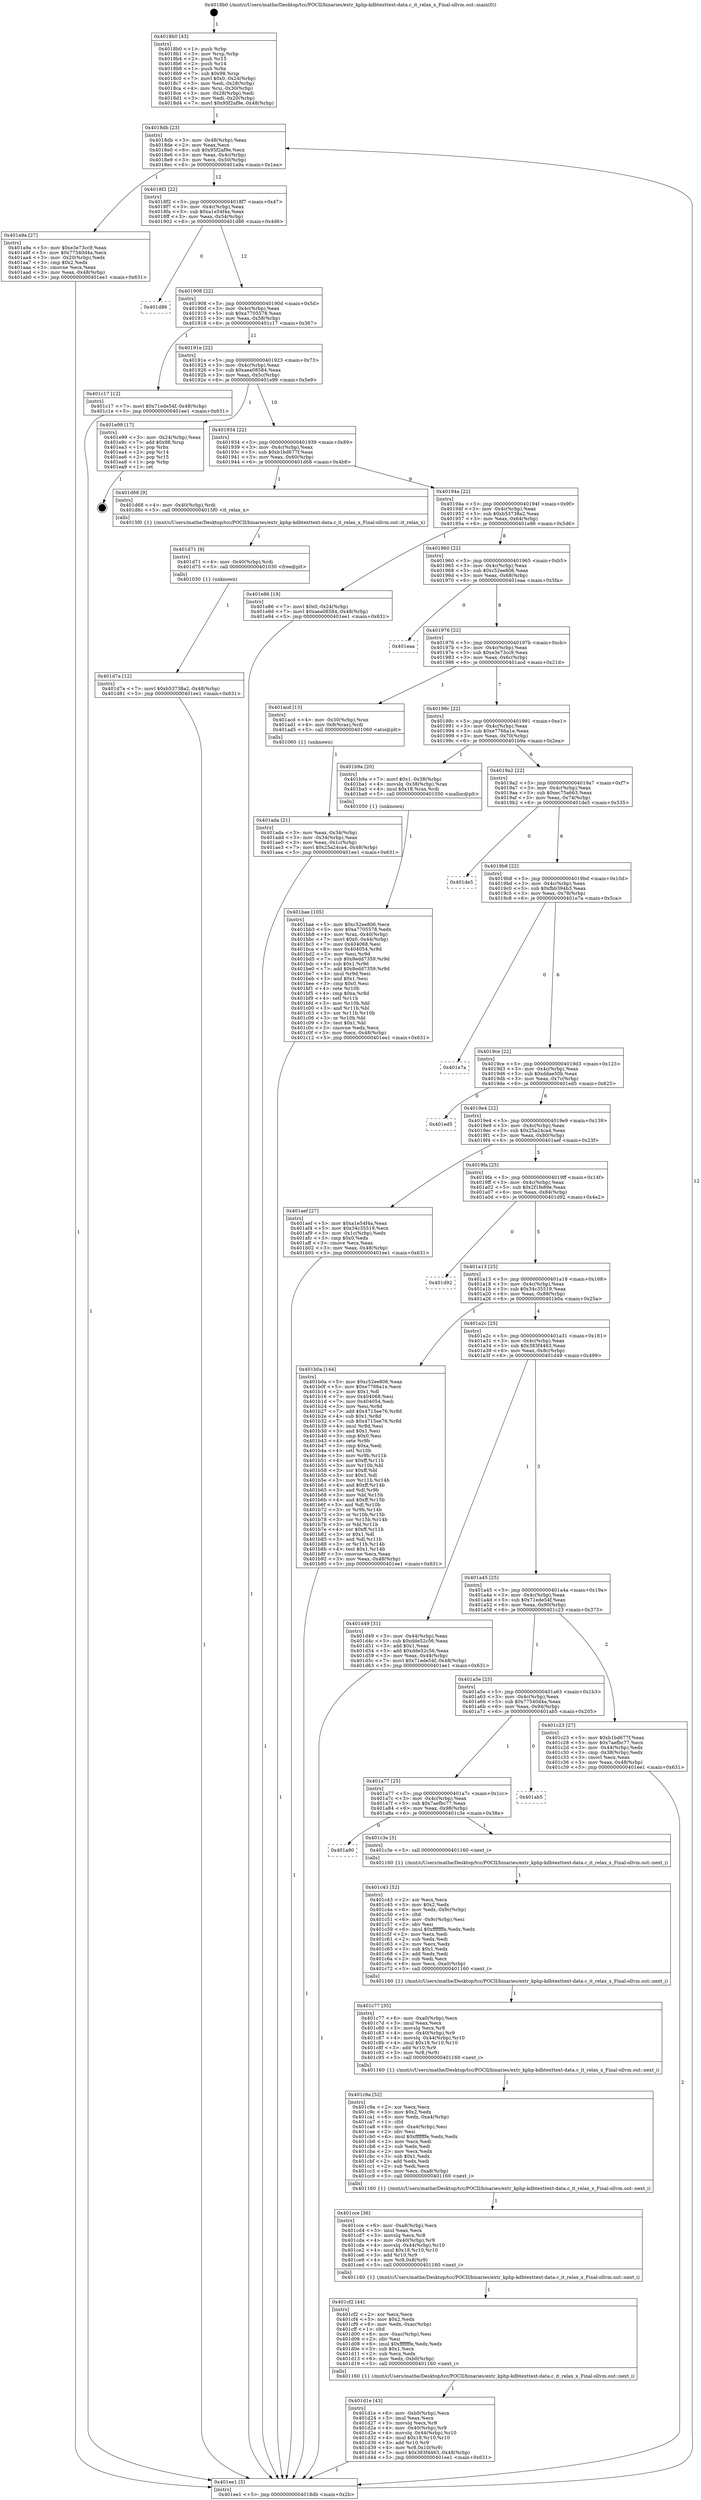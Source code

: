 digraph "0x4018b0" {
  label = "0x4018b0 (/mnt/c/Users/mathe/Desktop/tcc/POCII/binaries/extr_kphp-kdbtexttext-data.c_it_relax_x_Final-ollvm.out::main(0))"
  labelloc = "t"
  node[shape=record]

  Entry [label="",width=0.3,height=0.3,shape=circle,fillcolor=black,style=filled]
  "0x4018db" [label="{
     0x4018db [23]\l
     | [instrs]\l
     &nbsp;&nbsp;0x4018db \<+3\>: mov -0x48(%rbp),%eax\l
     &nbsp;&nbsp;0x4018de \<+2\>: mov %eax,%ecx\l
     &nbsp;&nbsp;0x4018e0 \<+6\>: sub $0x95f2af9e,%ecx\l
     &nbsp;&nbsp;0x4018e6 \<+3\>: mov %eax,-0x4c(%rbp)\l
     &nbsp;&nbsp;0x4018e9 \<+3\>: mov %ecx,-0x50(%rbp)\l
     &nbsp;&nbsp;0x4018ec \<+6\>: je 0000000000401a9a \<main+0x1ea\>\l
  }"]
  "0x401a9a" [label="{
     0x401a9a [27]\l
     | [instrs]\l
     &nbsp;&nbsp;0x401a9a \<+5\>: mov $0xe3e73cc9,%eax\l
     &nbsp;&nbsp;0x401a9f \<+5\>: mov $0x77540d4a,%ecx\l
     &nbsp;&nbsp;0x401aa4 \<+3\>: mov -0x20(%rbp),%edx\l
     &nbsp;&nbsp;0x401aa7 \<+3\>: cmp $0x2,%edx\l
     &nbsp;&nbsp;0x401aaa \<+3\>: cmovne %ecx,%eax\l
     &nbsp;&nbsp;0x401aad \<+3\>: mov %eax,-0x48(%rbp)\l
     &nbsp;&nbsp;0x401ab0 \<+5\>: jmp 0000000000401ee1 \<main+0x631\>\l
  }"]
  "0x4018f2" [label="{
     0x4018f2 [22]\l
     | [instrs]\l
     &nbsp;&nbsp;0x4018f2 \<+5\>: jmp 00000000004018f7 \<main+0x47\>\l
     &nbsp;&nbsp;0x4018f7 \<+3\>: mov -0x4c(%rbp),%eax\l
     &nbsp;&nbsp;0x4018fa \<+5\>: sub $0xa1e54f4a,%eax\l
     &nbsp;&nbsp;0x4018ff \<+3\>: mov %eax,-0x54(%rbp)\l
     &nbsp;&nbsp;0x401902 \<+6\>: je 0000000000401d86 \<main+0x4d6\>\l
  }"]
  "0x401ee1" [label="{
     0x401ee1 [5]\l
     | [instrs]\l
     &nbsp;&nbsp;0x401ee1 \<+5\>: jmp 00000000004018db \<main+0x2b\>\l
  }"]
  "0x4018b0" [label="{
     0x4018b0 [43]\l
     | [instrs]\l
     &nbsp;&nbsp;0x4018b0 \<+1\>: push %rbp\l
     &nbsp;&nbsp;0x4018b1 \<+3\>: mov %rsp,%rbp\l
     &nbsp;&nbsp;0x4018b4 \<+2\>: push %r15\l
     &nbsp;&nbsp;0x4018b6 \<+2\>: push %r14\l
     &nbsp;&nbsp;0x4018b8 \<+1\>: push %rbx\l
     &nbsp;&nbsp;0x4018b9 \<+7\>: sub $0x98,%rsp\l
     &nbsp;&nbsp;0x4018c0 \<+7\>: movl $0x0,-0x24(%rbp)\l
     &nbsp;&nbsp;0x4018c7 \<+3\>: mov %edi,-0x28(%rbp)\l
     &nbsp;&nbsp;0x4018ca \<+4\>: mov %rsi,-0x30(%rbp)\l
     &nbsp;&nbsp;0x4018ce \<+3\>: mov -0x28(%rbp),%edi\l
     &nbsp;&nbsp;0x4018d1 \<+3\>: mov %edi,-0x20(%rbp)\l
     &nbsp;&nbsp;0x4018d4 \<+7\>: movl $0x95f2af9e,-0x48(%rbp)\l
  }"]
  Exit [label="",width=0.3,height=0.3,shape=circle,fillcolor=black,style=filled,peripheries=2]
  "0x401d86" [label="{
     0x401d86\l
  }", style=dashed]
  "0x401908" [label="{
     0x401908 [22]\l
     | [instrs]\l
     &nbsp;&nbsp;0x401908 \<+5\>: jmp 000000000040190d \<main+0x5d\>\l
     &nbsp;&nbsp;0x40190d \<+3\>: mov -0x4c(%rbp),%eax\l
     &nbsp;&nbsp;0x401910 \<+5\>: sub $0xa7705578,%eax\l
     &nbsp;&nbsp;0x401915 \<+3\>: mov %eax,-0x58(%rbp)\l
     &nbsp;&nbsp;0x401918 \<+6\>: je 0000000000401c17 \<main+0x367\>\l
  }"]
  "0x401d7a" [label="{
     0x401d7a [12]\l
     | [instrs]\l
     &nbsp;&nbsp;0x401d7a \<+7\>: movl $0xb53738a2,-0x48(%rbp)\l
     &nbsp;&nbsp;0x401d81 \<+5\>: jmp 0000000000401ee1 \<main+0x631\>\l
  }"]
  "0x401c17" [label="{
     0x401c17 [12]\l
     | [instrs]\l
     &nbsp;&nbsp;0x401c17 \<+7\>: movl $0x71ede54f,-0x48(%rbp)\l
     &nbsp;&nbsp;0x401c1e \<+5\>: jmp 0000000000401ee1 \<main+0x631\>\l
  }"]
  "0x40191e" [label="{
     0x40191e [22]\l
     | [instrs]\l
     &nbsp;&nbsp;0x40191e \<+5\>: jmp 0000000000401923 \<main+0x73\>\l
     &nbsp;&nbsp;0x401923 \<+3\>: mov -0x4c(%rbp),%eax\l
     &nbsp;&nbsp;0x401926 \<+5\>: sub $0xaea08584,%eax\l
     &nbsp;&nbsp;0x40192b \<+3\>: mov %eax,-0x5c(%rbp)\l
     &nbsp;&nbsp;0x40192e \<+6\>: je 0000000000401e99 \<main+0x5e9\>\l
  }"]
  "0x401d71" [label="{
     0x401d71 [9]\l
     | [instrs]\l
     &nbsp;&nbsp;0x401d71 \<+4\>: mov -0x40(%rbp),%rdi\l
     &nbsp;&nbsp;0x401d75 \<+5\>: call 0000000000401030 \<free@plt\>\l
     | [calls]\l
     &nbsp;&nbsp;0x401030 \{1\} (unknown)\l
  }"]
  "0x401e99" [label="{
     0x401e99 [17]\l
     | [instrs]\l
     &nbsp;&nbsp;0x401e99 \<+3\>: mov -0x24(%rbp),%eax\l
     &nbsp;&nbsp;0x401e9c \<+7\>: add $0x98,%rsp\l
     &nbsp;&nbsp;0x401ea3 \<+1\>: pop %rbx\l
     &nbsp;&nbsp;0x401ea4 \<+2\>: pop %r14\l
     &nbsp;&nbsp;0x401ea6 \<+2\>: pop %r15\l
     &nbsp;&nbsp;0x401ea8 \<+1\>: pop %rbp\l
     &nbsp;&nbsp;0x401ea9 \<+1\>: ret\l
  }"]
  "0x401934" [label="{
     0x401934 [22]\l
     | [instrs]\l
     &nbsp;&nbsp;0x401934 \<+5\>: jmp 0000000000401939 \<main+0x89\>\l
     &nbsp;&nbsp;0x401939 \<+3\>: mov -0x4c(%rbp),%eax\l
     &nbsp;&nbsp;0x40193c \<+5\>: sub $0xb1bd677f,%eax\l
     &nbsp;&nbsp;0x401941 \<+3\>: mov %eax,-0x60(%rbp)\l
     &nbsp;&nbsp;0x401944 \<+6\>: je 0000000000401d68 \<main+0x4b8\>\l
  }"]
  "0x401d1e" [label="{
     0x401d1e [43]\l
     | [instrs]\l
     &nbsp;&nbsp;0x401d1e \<+6\>: mov -0xb0(%rbp),%ecx\l
     &nbsp;&nbsp;0x401d24 \<+3\>: imul %eax,%ecx\l
     &nbsp;&nbsp;0x401d27 \<+3\>: movslq %ecx,%r8\l
     &nbsp;&nbsp;0x401d2a \<+4\>: mov -0x40(%rbp),%r9\l
     &nbsp;&nbsp;0x401d2e \<+4\>: movslq -0x44(%rbp),%r10\l
     &nbsp;&nbsp;0x401d32 \<+4\>: imul $0x18,%r10,%r10\l
     &nbsp;&nbsp;0x401d36 \<+3\>: add %r10,%r9\l
     &nbsp;&nbsp;0x401d39 \<+4\>: mov %r8,0x10(%r9)\l
     &nbsp;&nbsp;0x401d3d \<+7\>: movl $0x383f4463,-0x48(%rbp)\l
     &nbsp;&nbsp;0x401d44 \<+5\>: jmp 0000000000401ee1 \<main+0x631\>\l
  }"]
  "0x401d68" [label="{
     0x401d68 [9]\l
     | [instrs]\l
     &nbsp;&nbsp;0x401d68 \<+4\>: mov -0x40(%rbp),%rdi\l
     &nbsp;&nbsp;0x401d6c \<+5\>: call 00000000004015f0 \<it_relax_x\>\l
     | [calls]\l
     &nbsp;&nbsp;0x4015f0 \{1\} (/mnt/c/Users/mathe/Desktop/tcc/POCII/binaries/extr_kphp-kdbtexttext-data.c_it_relax_x_Final-ollvm.out::it_relax_x)\l
  }"]
  "0x40194a" [label="{
     0x40194a [22]\l
     | [instrs]\l
     &nbsp;&nbsp;0x40194a \<+5\>: jmp 000000000040194f \<main+0x9f\>\l
     &nbsp;&nbsp;0x40194f \<+3\>: mov -0x4c(%rbp),%eax\l
     &nbsp;&nbsp;0x401952 \<+5\>: sub $0xb53738a2,%eax\l
     &nbsp;&nbsp;0x401957 \<+3\>: mov %eax,-0x64(%rbp)\l
     &nbsp;&nbsp;0x40195a \<+6\>: je 0000000000401e86 \<main+0x5d6\>\l
  }"]
  "0x401cf2" [label="{
     0x401cf2 [44]\l
     | [instrs]\l
     &nbsp;&nbsp;0x401cf2 \<+2\>: xor %ecx,%ecx\l
     &nbsp;&nbsp;0x401cf4 \<+5\>: mov $0x2,%edx\l
     &nbsp;&nbsp;0x401cf9 \<+6\>: mov %edx,-0xac(%rbp)\l
     &nbsp;&nbsp;0x401cff \<+1\>: cltd\l
     &nbsp;&nbsp;0x401d00 \<+6\>: mov -0xac(%rbp),%esi\l
     &nbsp;&nbsp;0x401d06 \<+2\>: idiv %esi\l
     &nbsp;&nbsp;0x401d08 \<+6\>: imul $0xfffffffe,%edx,%edx\l
     &nbsp;&nbsp;0x401d0e \<+3\>: sub $0x1,%ecx\l
     &nbsp;&nbsp;0x401d11 \<+2\>: sub %ecx,%edx\l
     &nbsp;&nbsp;0x401d13 \<+6\>: mov %edx,-0xb0(%rbp)\l
     &nbsp;&nbsp;0x401d19 \<+5\>: call 0000000000401160 \<next_i\>\l
     | [calls]\l
     &nbsp;&nbsp;0x401160 \{1\} (/mnt/c/Users/mathe/Desktop/tcc/POCII/binaries/extr_kphp-kdbtexttext-data.c_it_relax_x_Final-ollvm.out::next_i)\l
  }"]
  "0x401e86" [label="{
     0x401e86 [19]\l
     | [instrs]\l
     &nbsp;&nbsp;0x401e86 \<+7\>: movl $0x0,-0x24(%rbp)\l
     &nbsp;&nbsp;0x401e8d \<+7\>: movl $0xaea08584,-0x48(%rbp)\l
     &nbsp;&nbsp;0x401e94 \<+5\>: jmp 0000000000401ee1 \<main+0x631\>\l
  }"]
  "0x401960" [label="{
     0x401960 [22]\l
     | [instrs]\l
     &nbsp;&nbsp;0x401960 \<+5\>: jmp 0000000000401965 \<main+0xb5\>\l
     &nbsp;&nbsp;0x401965 \<+3\>: mov -0x4c(%rbp),%eax\l
     &nbsp;&nbsp;0x401968 \<+5\>: sub $0xc52ee806,%eax\l
     &nbsp;&nbsp;0x40196d \<+3\>: mov %eax,-0x68(%rbp)\l
     &nbsp;&nbsp;0x401970 \<+6\>: je 0000000000401eaa \<main+0x5fa\>\l
  }"]
  "0x401cce" [label="{
     0x401cce [36]\l
     | [instrs]\l
     &nbsp;&nbsp;0x401cce \<+6\>: mov -0xa8(%rbp),%ecx\l
     &nbsp;&nbsp;0x401cd4 \<+3\>: imul %eax,%ecx\l
     &nbsp;&nbsp;0x401cd7 \<+3\>: movslq %ecx,%r8\l
     &nbsp;&nbsp;0x401cda \<+4\>: mov -0x40(%rbp),%r9\l
     &nbsp;&nbsp;0x401cde \<+4\>: movslq -0x44(%rbp),%r10\l
     &nbsp;&nbsp;0x401ce2 \<+4\>: imul $0x18,%r10,%r10\l
     &nbsp;&nbsp;0x401ce6 \<+3\>: add %r10,%r9\l
     &nbsp;&nbsp;0x401ce9 \<+4\>: mov %r8,0x8(%r9)\l
     &nbsp;&nbsp;0x401ced \<+5\>: call 0000000000401160 \<next_i\>\l
     | [calls]\l
     &nbsp;&nbsp;0x401160 \{1\} (/mnt/c/Users/mathe/Desktop/tcc/POCII/binaries/extr_kphp-kdbtexttext-data.c_it_relax_x_Final-ollvm.out::next_i)\l
  }"]
  "0x401eaa" [label="{
     0x401eaa\l
  }", style=dashed]
  "0x401976" [label="{
     0x401976 [22]\l
     | [instrs]\l
     &nbsp;&nbsp;0x401976 \<+5\>: jmp 000000000040197b \<main+0xcb\>\l
     &nbsp;&nbsp;0x40197b \<+3\>: mov -0x4c(%rbp),%eax\l
     &nbsp;&nbsp;0x40197e \<+5\>: sub $0xe3e73cc9,%eax\l
     &nbsp;&nbsp;0x401983 \<+3\>: mov %eax,-0x6c(%rbp)\l
     &nbsp;&nbsp;0x401986 \<+6\>: je 0000000000401acd \<main+0x21d\>\l
  }"]
  "0x401c9a" [label="{
     0x401c9a [52]\l
     | [instrs]\l
     &nbsp;&nbsp;0x401c9a \<+2\>: xor %ecx,%ecx\l
     &nbsp;&nbsp;0x401c9c \<+5\>: mov $0x2,%edx\l
     &nbsp;&nbsp;0x401ca1 \<+6\>: mov %edx,-0xa4(%rbp)\l
     &nbsp;&nbsp;0x401ca7 \<+1\>: cltd\l
     &nbsp;&nbsp;0x401ca8 \<+6\>: mov -0xa4(%rbp),%esi\l
     &nbsp;&nbsp;0x401cae \<+2\>: idiv %esi\l
     &nbsp;&nbsp;0x401cb0 \<+6\>: imul $0xfffffffe,%edx,%edx\l
     &nbsp;&nbsp;0x401cb6 \<+2\>: mov %ecx,%edi\l
     &nbsp;&nbsp;0x401cb8 \<+2\>: sub %edx,%edi\l
     &nbsp;&nbsp;0x401cba \<+2\>: mov %ecx,%edx\l
     &nbsp;&nbsp;0x401cbc \<+3\>: sub $0x1,%edx\l
     &nbsp;&nbsp;0x401cbf \<+2\>: add %edx,%edi\l
     &nbsp;&nbsp;0x401cc1 \<+2\>: sub %edi,%ecx\l
     &nbsp;&nbsp;0x401cc3 \<+6\>: mov %ecx,-0xa8(%rbp)\l
     &nbsp;&nbsp;0x401cc9 \<+5\>: call 0000000000401160 \<next_i\>\l
     | [calls]\l
     &nbsp;&nbsp;0x401160 \{1\} (/mnt/c/Users/mathe/Desktop/tcc/POCII/binaries/extr_kphp-kdbtexttext-data.c_it_relax_x_Final-ollvm.out::next_i)\l
  }"]
  "0x401acd" [label="{
     0x401acd [13]\l
     | [instrs]\l
     &nbsp;&nbsp;0x401acd \<+4\>: mov -0x30(%rbp),%rax\l
     &nbsp;&nbsp;0x401ad1 \<+4\>: mov 0x8(%rax),%rdi\l
     &nbsp;&nbsp;0x401ad5 \<+5\>: call 0000000000401060 \<atoi@plt\>\l
     | [calls]\l
     &nbsp;&nbsp;0x401060 \{1\} (unknown)\l
  }"]
  "0x40198c" [label="{
     0x40198c [22]\l
     | [instrs]\l
     &nbsp;&nbsp;0x40198c \<+5\>: jmp 0000000000401991 \<main+0xe1\>\l
     &nbsp;&nbsp;0x401991 \<+3\>: mov -0x4c(%rbp),%eax\l
     &nbsp;&nbsp;0x401994 \<+5\>: sub $0xe7766a1e,%eax\l
     &nbsp;&nbsp;0x401999 \<+3\>: mov %eax,-0x70(%rbp)\l
     &nbsp;&nbsp;0x40199c \<+6\>: je 0000000000401b9a \<main+0x2ea\>\l
  }"]
  "0x401ada" [label="{
     0x401ada [21]\l
     | [instrs]\l
     &nbsp;&nbsp;0x401ada \<+3\>: mov %eax,-0x34(%rbp)\l
     &nbsp;&nbsp;0x401add \<+3\>: mov -0x34(%rbp),%eax\l
     &nbsp;&nbsp;0x401ae0 \<+3\>: mov %eax,-0x1c(%rbp)\l
     &nbsp;&nbsp;0x401ae3 \<+7\>: movl $0x25a24ca4,-0x48(%rbp)\l
     &nbsp;&nbsp;0x401aea \<+5\>: jmp 0000000000401ee1 \<main+0x631\>\l
  }"]
  "0x401c77" [label="{
     0x401c77 [35]\l
     | [instrs]\l
     &nbsp;&nbsp;0x401c77 \<+6\>: mov -0xa0(%rbp),%ecx\l
     &nbsp;&nbsp;0x401c7d \<+3\>: imul %eax,%ecx\l
     &nbsp;&nbsp;0x401c80 \<+3\>: movslq %ecx,%r8\l
     &nbsp;&nbsp;0x401c83 \<+4\>: mov -0x40(%rbp),%r9\l
     &nbsp;&nbsp;0x401c87 \<+4\>: movslq -0x44(%rbp),%r10\l
     &nbsp;&nbsp;0x401c8b \<+4\>: imul $0x18,%r10,%r10\l
     &nbsp;&nbsp;0x401c8f \<+3\>: add %r10,%r9\l
     &nbsp;&nbsp;0x401c92 \<+3\>: mov %r8,(%r9)\l
     &nbsp;&nbsp;0x401c95 \<+5\>: call 0000000000401160 \<next_i\>\l
     | [calls]\l
     &nbsp;&nbsp;0x401160 \{1\} (/mnt/c/Users/mathe/Desktop/tcc/POCII/binaries/extr_kphp-kdbtexttext-data.c_it_relax_x_Final-ollvm.out::next_i)\l
  }"]
  "0x401b9a" [label="{
     0x401b9a [20]\l
     | [instrs]\l
     &nbsp;&nbsp;0x401b9a \<+7\>: movl $0x1,-0x38(%rbp)\l
     &nbsp;&nbsp;0x401ba1 \<+4\>: movslq -0x38(%rbp),%rax\l
     &nbsp;&nbsp;0x401ba5 \<+4\>: imul $0x18,%rax,%rdi\l
     &nbsp;&nbsp;0x401ba9 \<+5\>: call 0000000000401050 \<malloc@plt\>\l
     | [calls]\l
     &nbsp;&nbsp;0x401050 \{1\} (unknown)\l
  }"]
  "0x4019a2" [label="{
     0x4019a2 [22]\l
     | [instrs]\l
     &nbsp;&nbsp;0x4019a2 \<+5\>: jmp 00000000004019a7 \<main+0xf7\>\l
     &nbsp;&nbsp;0x4019a7 \<+3\>: mov -0x4c(%rbp),%eax\l
     &nbsp;&nbsp;0x4019aa \<+5\>: sub $0xec75a663,%eax\l
     &nbsp;&nbsp;0x4019af \<+3\>: mov %eax,-0x74(%rbp)\l
     &nbsp;&nbsp;0x4019b2 \<+6\>: je 0000000000401de5 \<main+0x535\>\l
  }"]
  "0x401c43" [label="{
     0x401c43 [52]\l
     | [instrs]\l
     &nbsp;&nbsp;0x401c43 \<+2\>: xor %ecx,%ecx\l
     &nbsp;&nbsp;0x401c45 \<+5\>: mov $0x2,%edx\l
     &nbsp;&nbsp;0x401c4a \<+6\>: mov %edx,-0x9c(%rbp)\l
     &nbsp;&nbsp;0x401c50 \<+1\>: cltd\l
     &nbsp;&nbsp;0x401c51 \<+6\>: mov -0x9c(%rbp),%esi\l
     &nbsp;&nbsp;0x401c57 \<+2\>: idiv %esi\l
     &nbsp;&nbsp;0x401c59 \<+6\>: imul $0xfffffffe,%edx,%edx\l
     &nbsp;&nbsp;0x401c5f \<+2\>: mov %ecx,%edi\l
     &nbsp;&nbsp;0x401c61 \<+2\>: sub %edx,%edi\l
     &nbsp;&nbsp;0x401c63 \<+2\>: mov %ecx,%edx\l
     &nbsp;&nbsp;0x401c65 \<+3\>: sub $0x1,%edx\l
     &nbsp;&nbsp;0x401c68 \<+2\>: add %edx,%edi\l
     &nbsp;&nbsp;0x401c6a \<+2\>: sub %edi,%ecx\l
     &nbsp;&nbsp;0x401c6c \<+6\>: mov %ecx,-0xa0(%rbp)\l
     &nbsp;&nbsp;0x401c72 \<+5\>: call 0000000000401160 \<next_i\>\l
     | [calls]\l
     &nbsp;&nbsp;0x401160 \{1\} (/mnt/c/Users/mathe/Desktop/tcc/POCII/binaries/extr_kphp-kdbtexttext-data.c_it_relax_x_Final-ollvm.out::next_i)\l
  }"]
  "0x401de5" [label="{
     0x401de5\l
  }", style=dashed]
  "0x4019b8" [label="{
     0x4019b8 [22]\l
     | [instrs]\l
     &nbsp;&nbsp;0x4019b8 \<+5\>: jmp 00000000004019bd \<main+0x10d\>\l
     &nbsp;&nbsp;0x4019bd \<+3\>: mov -0x4c(%rbp),%eax\l
     &nbsp;&nbsp;0x4019c0 \<+5\>: sub $0xfbb394b3,%eax\l
     &nbsp;&nbsp;0x4019c5 \<+3\>: mov %eax,-0x78(%rbp)\l
     &nbsp;&nbsp;0x4019c8 \<+6\>: je 0000000000401e7a \<main+0x5ca\>\l
  }"]
  "0x401a90" [label="{
     0x401a90\l
  }", style=dashed]
  "0x401e7a" [label="{
     0x401e7a\l
  }", style=dashed]
  "0x4019ce" [label="{
     0x4019ce [22]\l
     | [instrs]\l
     &nbsp;&nbsp;0x4019ce \<+5\>: jmp 00000000004019d3 \<main+0x123\>\l
     &nbsp;&nbsp;0x4019d3 \<+3\>: mov -0x4c(%rbp),%eax\l
     &nbsp;&nbsp;0x4019d6 \<+5\>: sub $0xddae50b,%eax\l
     &nbsp;&nbsp;0x4019db \<+3\>: mov %eax,-0x7c(%rbp)\l
     &nbsp;&nbsp;0x4019de \<+6\>: je 0000000000401ed5 \<main+0x625\>\l
  }"]
  "0x401c3e" [label="{
     0x401c3e [5]\l
     | [instrs]\l
     &nbsp;&nbsp;0x401c3e \<+5\>: call 0000000000401160 \<next_i\>\l
     | [calls]\l
     &nbsp;&nbsp;0x401160 \{1\} (/mnt/c/Users/mathe/Desktop/tcc/POCII/binaries/extr_kphp-kdbtexttext-data.c_it_relax_x_Final-ollvm.out::next_i)\l
  }"]
  "0x401ed5" [label="{
     0x401ed5\l
  }", style=dashed]
  "0x4019e4" [label="{
     0x4019e4 [22]\l
     | [instrs]\l
     &nbsp;&nbsp;0x4019e4 \<+5\>: jmp 00000000004019e9 \<main+0x139\>\l
     &nbsp;&nbsp;0x4019e9 \<+3\>: mov -0x4c(%rbp),%eax\l
     &nbsp;&nbsp;0x4019ec \<+5\>: sub $0x25a24ca4,%eax\l
     &nbsp;&nbsp;0x4019f1 \<+3\>: mov %eax,-0x80(%rbp)\l
     &nbsp;&nbsp;0x4019f4 \<+6\>: je 0000000000401aef \<main+0x23f\>\l
  }"]
  "0x401a77" [label="{
     0x401a77 [25]\l
     | [instrs]\l
     &nbsp;&nbsp;0x401a77 \<+5\>: jmp 0000000000401a7c \<main+0x1cc\>\l
     &nbsp;&nbsp;0x401a7c \<+3\>: mov -0x4c(%rbp),%eax\l
     &nbsp;&nbsp;0x401a7f \<+5\>: sub $0x7aefbc77,%eax\l
     &nbsp;&nbsp;0x401a84 \<+6\>: mov %eax,-0x98(%rbp)\l
     &nbsp;&nbsp;0x401a8a \<+6\>: je 0000000000401c3e \<main+0x38e\>\l
  }"]
  "0x401aef" [label="{
     0x401aef [27]\l
     | [instrs]\l
     &nbsp;&nbsp;0x401aef \<+5\>: mov $0xa1e54f4a,%eax\l
     &nbsp;&nbsp;0x401af4 \<+5\>: mov $0x34c35519,%ecx\l
     &nbsp;&nbsp;0x401af9 \<+3\>: mov -0x1c(%rbp),%edx\l
     &nbsp;&nbsp;0x401afc \<+3\>: cmp $0x0,%edx\l
     &nbsp;&nbsp;0x401aff \<+3\>: cmove %ecx,%eax\l
     &nbsp;&nbsp;0x401b02 \<+3\>: mov %eax,-0x48(%rbp)\l
     &nbsp;&nbsp;0x401b05 \<+5\>: jmp 0000000000401ee1 \<main+0x631\>\l
  }"]
  "0x4019fa" [label="{
     0x4019fa [25]\l
     | [instrs]\l
     &nbsp;&nbsp;0x4019fa \<+5\>: jmp 00000000004019ff \<main+0x14f\>\l
     &nbsp;&nbsp;0x4019ff \<+3\>: mov -0x4c(%rbp),%eax\l
     &nbsp;&nbsp;0x401a02 \<+5\>: sub $0x2f1fe89e,%eax\l
     &nbsp;&nbsp;0x401a07 \<+6\>: mov %eax,-0x84(%rbp)\l
     &nbsp;&nbsp;0x401a0d \<+6\>: je 0000000000401d92 \<main+0x4e2\>\l
  }"]
  "0x401ab5" [label="{
     0x401ab5\l
  }", style=dashed]
  "0x401d92" [label="{
     0x401d92\l
  }", style=dashed]
  "0x401a13" [label="{
     0x401a13 [25]\l
     | [instrs]\l
     &nbsp;&nbsp;0x401a13 \<+5\>: jmp 0000000000401a18 \<main+0x168\>\l
     &nbsp;&nbsp;0x401a18 \<+3\>: mov -0x4c(%rbp),%eax\l
     &nbsp;&nbsp;0x401a1b \<+5\>: sub $0x34c35519,%eax\l
     &nbsp;&nbsp;0x401a20 \<+6\>: mov %eax,-0x88(%rbp)\l
     &nbsp;&nbsp;0x401a26 \<+6\>: je 0000000000401b0a \<main+0x25a\>\l
  }"]
  "0x401a5e" [label="{
     0x401a5e [25]\l
     | [instrs]\l
     &nbsp;&nbsp;0x401a5e \<+5\>: jmp 0000000000401a63 \<main+0x1b3\>\l
     &nbsp;&nbsp;0x401a63 \<+3\>: mov -0x4c(%rbp),%eax\l
     &nbsp;&nbsp;0x401a66 \<+5\>: sub $0x77540d4a,%eax\l
     &nbsp;&nbsp;0x401a6b \<+6\>: mov %eax,-0x94(%rbp)\l
     &nbsp;&nbsp;0x401a71 \<+6\>: je 0000000000401ab5 \<main+0x205\>\l
  }"]
  "0x401b0a" [label="{
     0x401b0a [144]\l
     | [instrs]\l
     &nbsp;&nbsp;0x401b0a \<+5\>: mov $0xc52ee806,%eax\l
     &nbsp;&nbsp;0x401b0f \<+5\>: mov $0xe7766a1e,%ecx\l
     &nbsp;&nbsp;0x401b14 \<+2\>: mov $0x1,%dl\l
     &nbsp;&nbsp;0x401b16 \<+7\>: mov 0x404068,%esi\l
     &nbsp;&nbsp;0x401b1d \<+7\>: mov 0x404054,%edi\l
     &nbsp;&nbsp;0x401b24 \<+3\>: mov %esi,%r8d\l
     &nbsp;&nbsp;0x401b27 \<+7\>: add $0x4715ee76,%r8d\l
     &nbsp;&nbsp;0x401b2e \<+4\>: sub $0x1,%r8d\l
     &nbsp;&nbsp;0x401b32 \<+7\>: sub $0x4715ee76,%r8d\l
     &nbsp;&nbsp;0x401b39 \<+4\>: imul %r8d,%esi\l
     &nbsp;&nbsp;0x401b3d \<+3\>: and $0x1,%esi\l
     &nbsp;&nbsp;0x401b40 \<+3\>: cmp $0x0,%esi\l
     &nbsp;&nbsp;0x401b43 \<+4\>: sete %r9b\l
     &nbsp;&nbsp;0x401b47 \<+3\>: cmp $0xa,%edi\l
     &nbsp;&nbsp;0x401b4a \<+4\>: setl %r10b\l
     &nbsp;&nbsp;0x401b4e \<+3\>: mov %r9b,%r11b\l
     &nbsp;&nbsp;0x401b51 \<+4\>: xor $0xff,%r11b\l
     &nbsp;&nbsp;0x401b55 \<+3\>: mov %r10b,%bl\l
     &nbsp;&nbsp;0x401b58 \<+3\>: xor $0xff,%bl\l
     &nbsp;&nbsp;0x401b5b \<+3\>: xor $0x1,%dl\l
     &nbsp;&nbsp;0x401b5e \<+3\>: mov %r11b,%r14b\l
     &nbsp;&nbsp;0x401b61 \<+4\>: and $0xff,%r14b\l
     &nbsp;&nbsp;0x401b65 \<+3\>: and %dl,%r9b\l
     &nbsp;&nbsp;0x401b68 \<+3\>: mov %bl,%r15b\l
     &nbsp;&nbsp;0x401b6b \<+4\>: and $0xff,%r15b\l
     &nbsp;&nbsp;0x401b6f \<+3\>: and %dl,%r10b\l
     &nbsp;&nbsp;0x401b72 \<+3\>: or %r9b,%r14b\l
     &nbsp;&nbsp;0x401b75 \<+3\>: or %r10b,%r15b\l
     &nbsp;&nbsp;0x401b78 \<+3\>: xor %r15b,%r14b\l
     &nbsp;&nbsp;0x401b7b \<+3\>: or %bl,%r11b\l
     &nbsp;&nbsp;0x401b7e \<+4\>: xor $0xff,%r11b\l
     &nbsp;&nbsp;0x401b82 \<+3\>: or $0x1,%dl\l
     &nbsp;&nbsp;0x401b85 \<+3\>: and %dl,%r11b\l
     &nbsp;&nbsp;0x401b88 \<+3\>: or %r11b,%r14b\l
     &nbsp;&nbsp;0x401b8b \<+4\>: test $0x1,%r14b\l
     &nbsp;&nbsp;0x401b8f \<+3\>: cmovne %ecx,%eax\l
     &nbsp;&nbsp;0x401b92 \<+3\>: mov %eax,-0x48(%rbp)\l
     &nbsp;&nbsp;0x401b95 \<+5\>: jmp 0000000000401ee1 \<main+0x631\>\l
  }"]
  "0x401a2c" [label="{
     0x401a2c [25]\l
     | [instrs]\l
     &nbsp;&nbsp;0x401a2c \<+5\>: jmp 0000000000401a31 \<main+0x181\>\l
     &nbsp;&nbsp;0x401a31 \<+3\>: mov -0x4c(%rbp),%eax\l
     &nbsp;&nbsp;0x401a34 \<+5\>: sub $0x383f4463,%eax\l
     &nbsp;&nbsp;0x401a39 \<+6\>: mov %eax,-0x8c(%rbp)\l
     &nbsp;&nbsp;0x401a3f \<+6\>: je 0000000000401d49 \<main+0x499\>\l
  }"]
  "0x401bae" [label="{
     0x401bae [105]\l
     | [instrs]\l
     &nbsp;&nbsp;0x401bae \<+5\>: mov $0xc52ee806,%ecx\l
     &nbsp;&nbsp;0x401bb3 \<+5\>: mov $0xa7705578,%edx\l
     &nbsp;&nbsp;0x401bb8 \<+4\>: mov %rax,-0x40(%rbp)\l
     &nbsp;&nbsp;0x401bbc \<+7\>: movl $0x0,-0x44(%rbp)\l
     &nbsp;&nbsp;0x401bc3 \<+7\>: mov 0x404068,%esi\l
     &nbsp;&nbsp;0x401bca \<+8\>: mov 0x404054,%r8d\l
     &nbsp;&nbsp;0x401bd2 \<+3\>: mov %esi,%r9d\l
     &nbsp;&nbsp;0x401bd5 \<+7\>: sub $0x8edd7359,%r9d\l
     &nbsp;&nbsp;0x401bdc \<+4\>: sub $0x1,%r9d\l
     &nbsp;&nbsp;0x401be0 \<+7\>: add $0x8edd7359,%r9d\l
     &nbsp;&nbsp;0x401be7 \<+4\>: imul %r9d,%esi\l
     &nbsp;&nbsp;0x401beb \<+3\>: and $0x1,%esi\l
     &nbsp;&nbsp;0x401bee \<+3\>: cmp $0x0,%esi\l
     &nbsp;&nbsp;0x401bf1 \<+4\>: sete %r10b\l
     &nbsp;&nbsp;0x401bf5 \<+4\>: cmp $0xa,%r8d\l
     &nbsp;&nbsp;0x401bf9 \<+4\>: setl %r11b\l
     &nbsp;&nbsp;0x401bfd \<+3\>: mov %r10b,%bl\l
     &nbsp;&nbsp;0x401c00 \<+3\>: and %r11b,%bl\l
     &nbsp;&nbsp;0x401c03 \<+3\>: xor %r11b,%r10b\l
     &nbsp;&nbsp;0x401c06 \<+3\>: or %r10b,%bl\l
     &nbsp;&nbsp;0x401c09 \<+3\>: test $0x1,%bl\l
     &nbsp;&nbsp;0x401c0c \<+3\>: cmovne %edx,%ecx\l
     &nbsp;&nbsp;0x401c0f \<+3\>: mov %ecx,-0x48(%rbp)\l
     &nbsp;&nbsp;0x401c12 \<+5\>: jmp 0000000000401ee1 \<main+0x631\>\l
  }"]
  "0x401c23" [label="{
     0x401c23 [27]\l
     | [instrs]\l
     &nbsp;&nbsp;0x401c23 \<+5\>: mov $0xb1bd677f,%eax\l
     &nbsp;&nbsp;0x401c28 \<+5\>: mov $0x7aefbc77,%ecx\l
     &nbsp;&nbsp;0x401c2d \<+3\>: mov -0x44(%rbp),%edx\l
     &nbsp;&nbsp;0x401c30 \<+3\>: cmp -0x38(%rbp),%edx\l
     &nbsp;&nbsp;0x401c33 \<+3\>: cmovl %ecx,%eax\l
     &nbsp;&nbsp;0x401c36 \<+3\>: mov %eax,-0x48(%rbp)\l
     &nbsp;&nbsp;0x401c39 \<+5\>: jmp 0000000000401ee1 \<main+0x631\>\l
  }"]
  "0x401d49" [label="{
     0x401d49 [31]\l
     | [instrs]\l
     &nbsp;&nbsp;0x401d49 \<+3\>: mov -0x44(%rbp),%eax\l
     &nbsp;&nbsp;0x401d4c \<+5\>: sub $0xdde52c56,%eax\l
     &nbsp;&nbsp;0x401d51 \<+3\>: add $0x1,%eax\l
     &nbsp;&nbsp;0x401d54 \<+5\>: add $0xdde52c56,%eax\l
     &nbsp;&nbsp;0x401d59 \<+3\>: mov %eax,-0x44(%rbp)\l
     &nbsp;&nbsp;0x401d5c \<+7\>: movl $0x71ede54f,-0x48(%rbp)\l
     &nbsp;&nbsp;0x401d63 \<+5\>: jmp 0000000000401ee1 \<main+0x631\>\l
  }"]
  "0x401a45" [label="{
     0x401a45 [25]\l
     | [instrs]\l
     &nbsp;&nbsp;0x401a45 \<+5\>: jmp 0000000000401a4a \<main+0x19a\>\l
     &nbsp;&nbsp;0x401a4a \<+3\>: mov -0x4c(%rbp),%eax\l
     &nbsp;&nbsp;0x401a4d \<+5\>: sub $0x71ede54f,%eax\l
     &nbsp;&nbsp;0x401a52 \<+6\>: mov %eax,-0x90(%rbp)\l
     &nbsp;&nbsp;0x401a58 \<+6\>: je 0000000000401c23 \<main+0x373\>\l
  }"]
  Entry -> "0x4018b0" [label=" 1"]
  "0x4018db" -> "0x401a9a" [label=" 1"]
  "0x4018db" -> "0x4018f2" [label=" 12"]
  "0x401a9a" -> "0x401ee1" [label=" 1"]
  "0x4018b0" -> "0x4018db" [label=" 1"]
  "0x401ee1" -> "0x4018db" [label=" 12"]
  "0x401e99" -> Exit [label=" 1"]
  "0x4018f2" -> "0x401d86" [label=" 0"]
  "0x4018f2" -> "0x401908" [label=" 12"]
  "0x401e86" -> "0x401ee1" [label=" 1"]
  "0x401908" -> "0x401c17" [label=" 1"]
  "0x401908" -> "0x40191e" [label=" 11"]
  "0x401d7a" -> "0x401ee1" [label=" 1"]
  "0x40191e" -> "0x401e99" [label=" 1"]
  "0x40191e" -> "0x401934" [label=" 10"]
  "0x401d71" -> "0x401d7a" [label=" 1"]
  "0x401934" -> "0x401d68" [label=" 1"]
  "0x401934" -> "0x40194a" [label=" 9"]
  "0x401d68" -> "0x401d71" [label=" 1"]
  "0x40194a" -> "0x401e86" [label=" 1"]
  "0x40194a" -> "0x401960" [label=" 8"]
  "0x401d49" -> "0x401ee1" [label=" 1"]
  "0x401960" -> "0x401eaa" [label=" 0"]
  "0x401960" -> "0x401976" [label=" 8"]
  "0x401d1e" -> "0x401ee1" [label=" 1"]
  "0x401976" -> "0x401acd" [label=" 1"]
  "0x401976" -> "0x40198c" [label=" 7"]
  "0x401acd" -> "0x401ada" [label=" 1"]
  "0x401ada" -> "0x401ee1" [label=" 1"]
  "0x401cf2" -> "0x401d1e" [label=" 1"]
  "0x40198c" -> "0x401b9a" [label=" 1"]
  "0x40198c" -> "0x4019a2" [label=" 6"]
  "0x401cce" -> "0x401cf2" [label=" 1"]
  "0x4019a2" -> "0x401de5" [label=" 0"]
  "0x4019a2" -> "0x4019b8" [label=" 6"]
  "0x401c9a" -> "0x401cce" [label=" 1"]
  "0x4019b8" -> "0x401e7a" [label=" 0"]
  "0x4019b8" -> "0x4019ce" [label=" 6"]
  "0x401c77" -> "0x401c9a" [label=" 1"]
  "0x4019ce" -> "0x401ed5" [label=" 0"]
  "0x4019ce" -> "0x4019e4" [label=" 6"]
  "0x401c43" -> "0x401c77" [label=" 1"]
  "0x4019e4" -> "0x401aef" [label=" 1"]
  "0x4019e4" -> "0x4019fa" [label=" 5"]
  "0x401aef" -> "0x401ee1" [label=" 1"]
  "0x401a77" -> "0x401a90" [label=" 0"]
  "0x4019fa" -> "0x401d92" [label=" 0"]
  "0x4019fa" -> "0x401a13" [label=" 5"]
  "0x401a77" -> "0x401c3e" [label=" 1"]
  "0x401a13" -> "0x401b0a" [label=" 1"]
  "0x401a13" -> "0x401a2c" [label=" 4"]
  "0x401b0a" -> "0x401ee1" [label=" 1"]
  "0x401b9a" -> "0x401bae" [label=" 1"]
  "0x401bae" -> "0x401ee1" [label=" 1"]
  "0x401c17" -> "0x401ee1" [label=" 1"]
  "0x401a5e" -> "0x401a77" [label=" 1"]
  "0x401a2c" -> "0x401d49" [label=" 1"]
  "0x401a2c" -> "0x401a45" [label=" 3"]
  "0x401a5e" -> "0x401ab5" [label=" 0"]
  "0x401a45" -> "0x401c23" [label=" 2"]
  "0x401a45" -> "0x401a5e" [label=" 1"]
  "0x401c23" -> "0x401ee1" [label=" 2"]
  "0x401c3e" -> "0x401c43" [label=" 1"]
}
